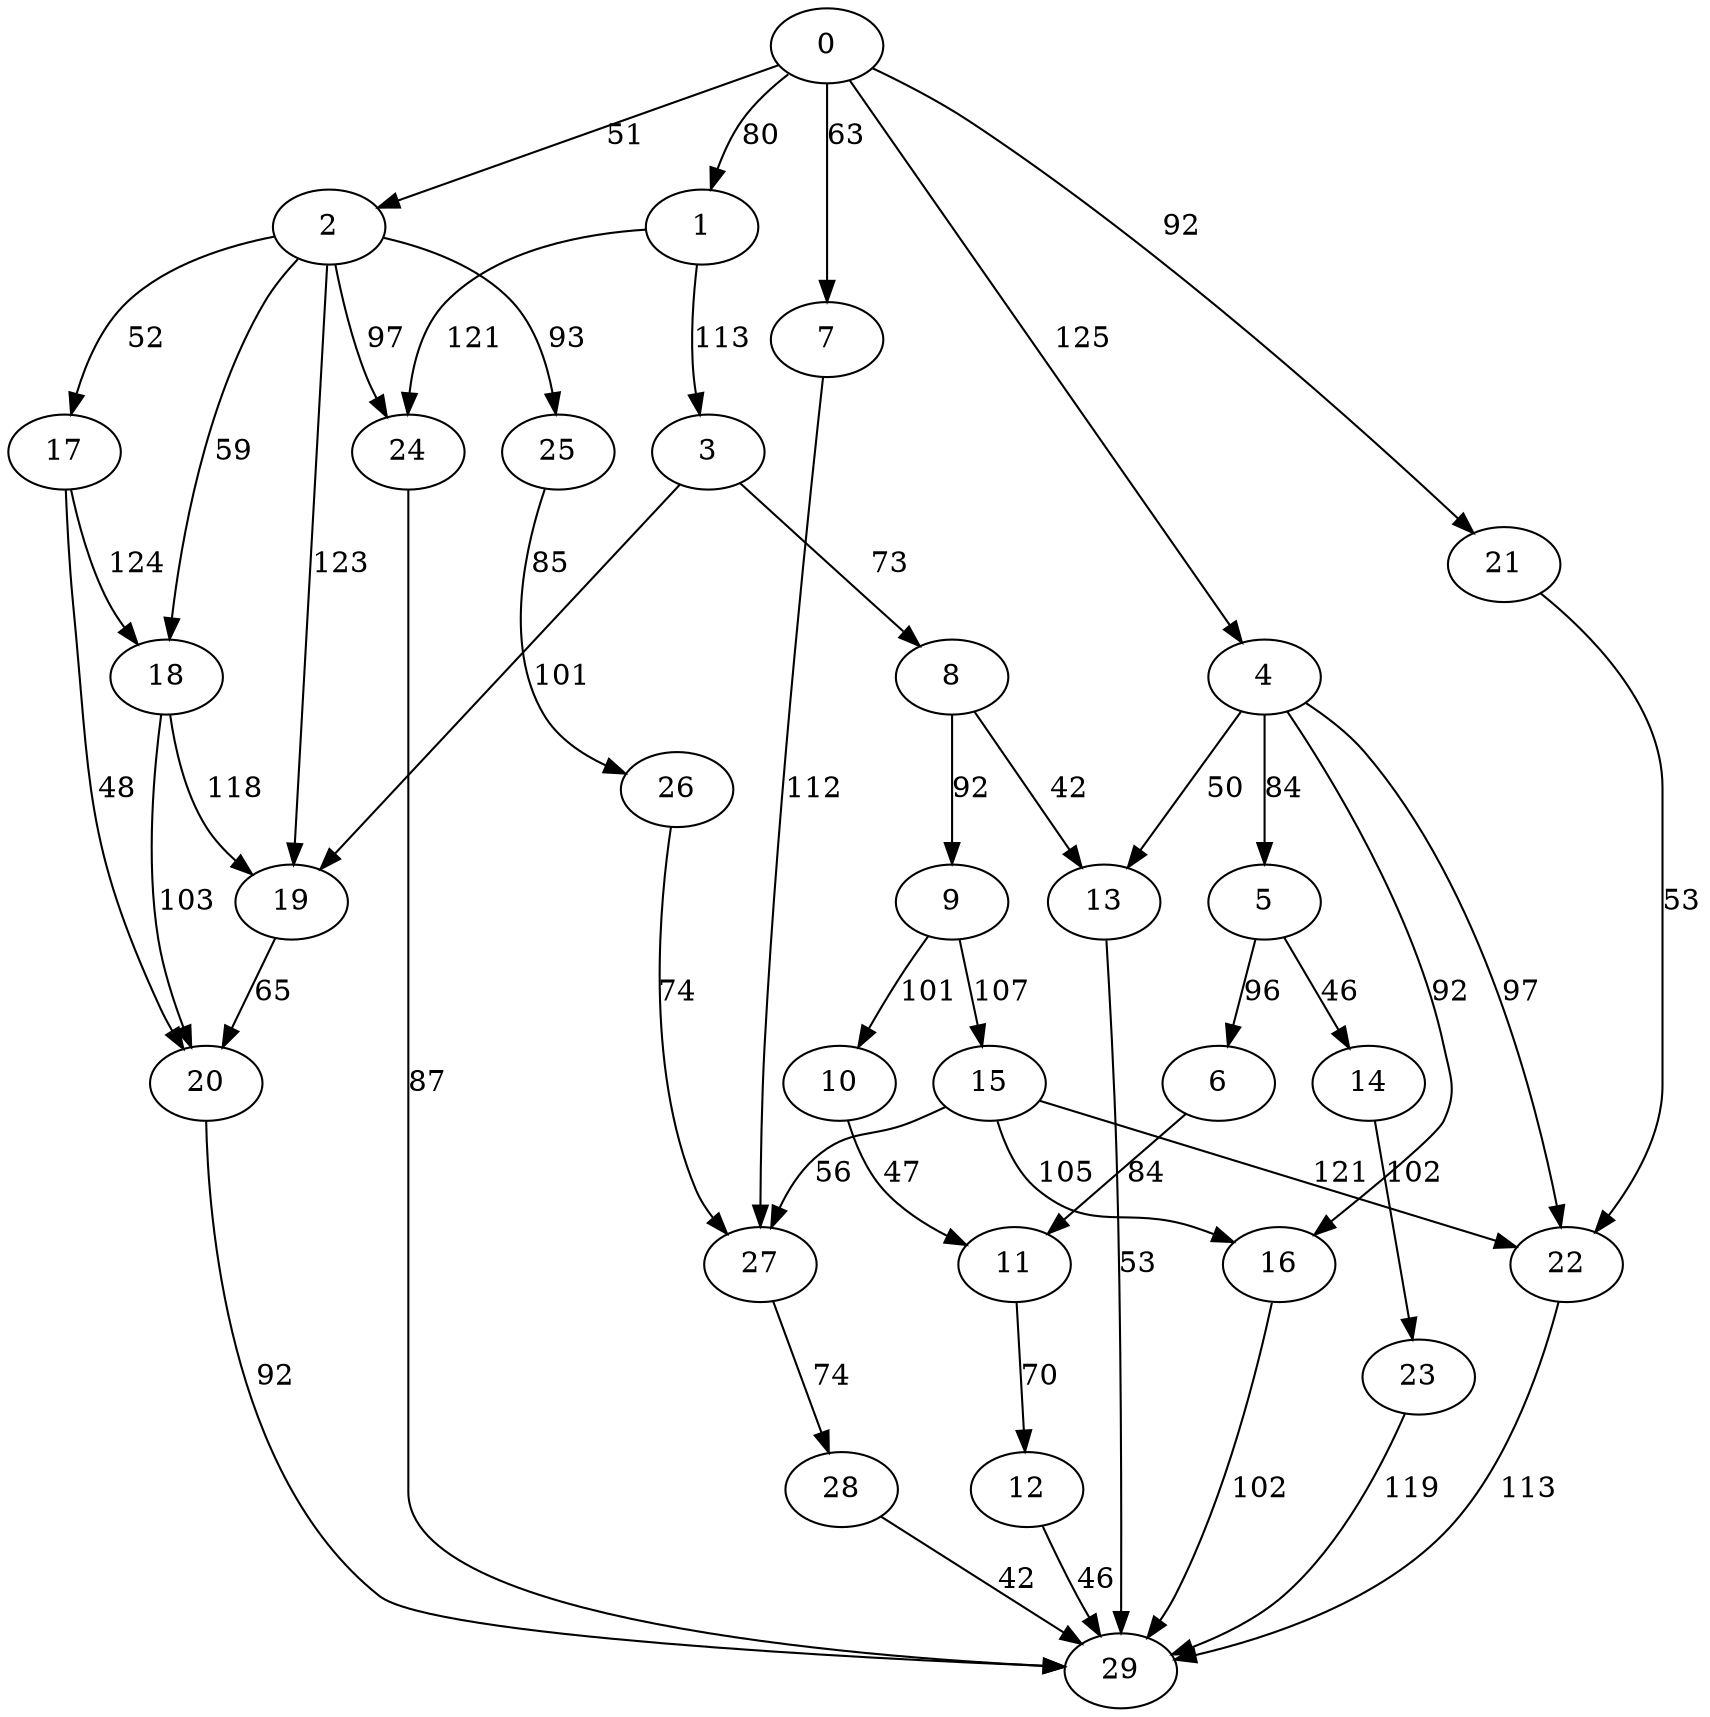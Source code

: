 digraph t40p6r7_16 {
0 -> 1 [ label = 80 ];
0 -> 2 [ label = 51 ];
0 -> 4 [ label = 125 ];
0 -> 7 [ label = 63 ];
0 -> 21 [ label = 92 ];
1 -> 3 [ label = 113 ];
1 -> 24 [ label = 121 ];
2 -> 17 [ label = 52 ];
2 -> 18 [ label = 59 ];
2 -> 19 [ label = 123 ];
2 -> 24 [ label = 97 ];
2 -> 25 [ label = 93 ];
3 -> 8 [ label = 73 ];
3 -> 19 [ label = 101 ];
4 -> 5 [ label = 84 ];
4 -> 13 [ label = 50 ];
4 -> 16 [ label = 92 ];
4 -> 22 [ label = 97 ];
5 -> 6 [ label = 96 ];
5 -> 14 [ label = 46 ];
6 -> 11 [ label = 84 ];
7 -> 27 [ label = 112 ];
8 -> 9 [ label = 92 ];
8 -> 13 [ label = 42 ];
9 -> 10 [ label = 101 ];
9 -> 15 [ label = 107 ];
10 -> 11 [ label = 47 ];
11 -> 12 [ label = 70 ];
12 -> 29 [ label = 46 ];
13 -> 29 [ label = 53 ];
14 -> 23 [ label = 102 ];
15 -> 16 [ label = 105 ];
15 -> 22 [ label = 121 ];
15 -> 27 [ label = 56 ];
16 -> 29 [ label = 102 ];
17 -> 18 [ label = 124 ];
17 -> 20 [ label = 48 ];
18 -> 19 [ label = 118 ];
18 -> 20 [ label = 103 ];
19 -> 20 [ label = 65 ];
20 -> 29 [ label = 92 ];
21 -> 22 [ label = 53 ];
22 -> 29 [ label = 113 ];
23 -> 29 [ label = 119 ];
24 -> 29 [ label = 87 ];
25 -> 26 [ label = 85 ];
26 -> 27 [ label = 74 ];
27 -> 28 [ label = 74 ];
28 -> 29 [ label = 42 ];
 }

